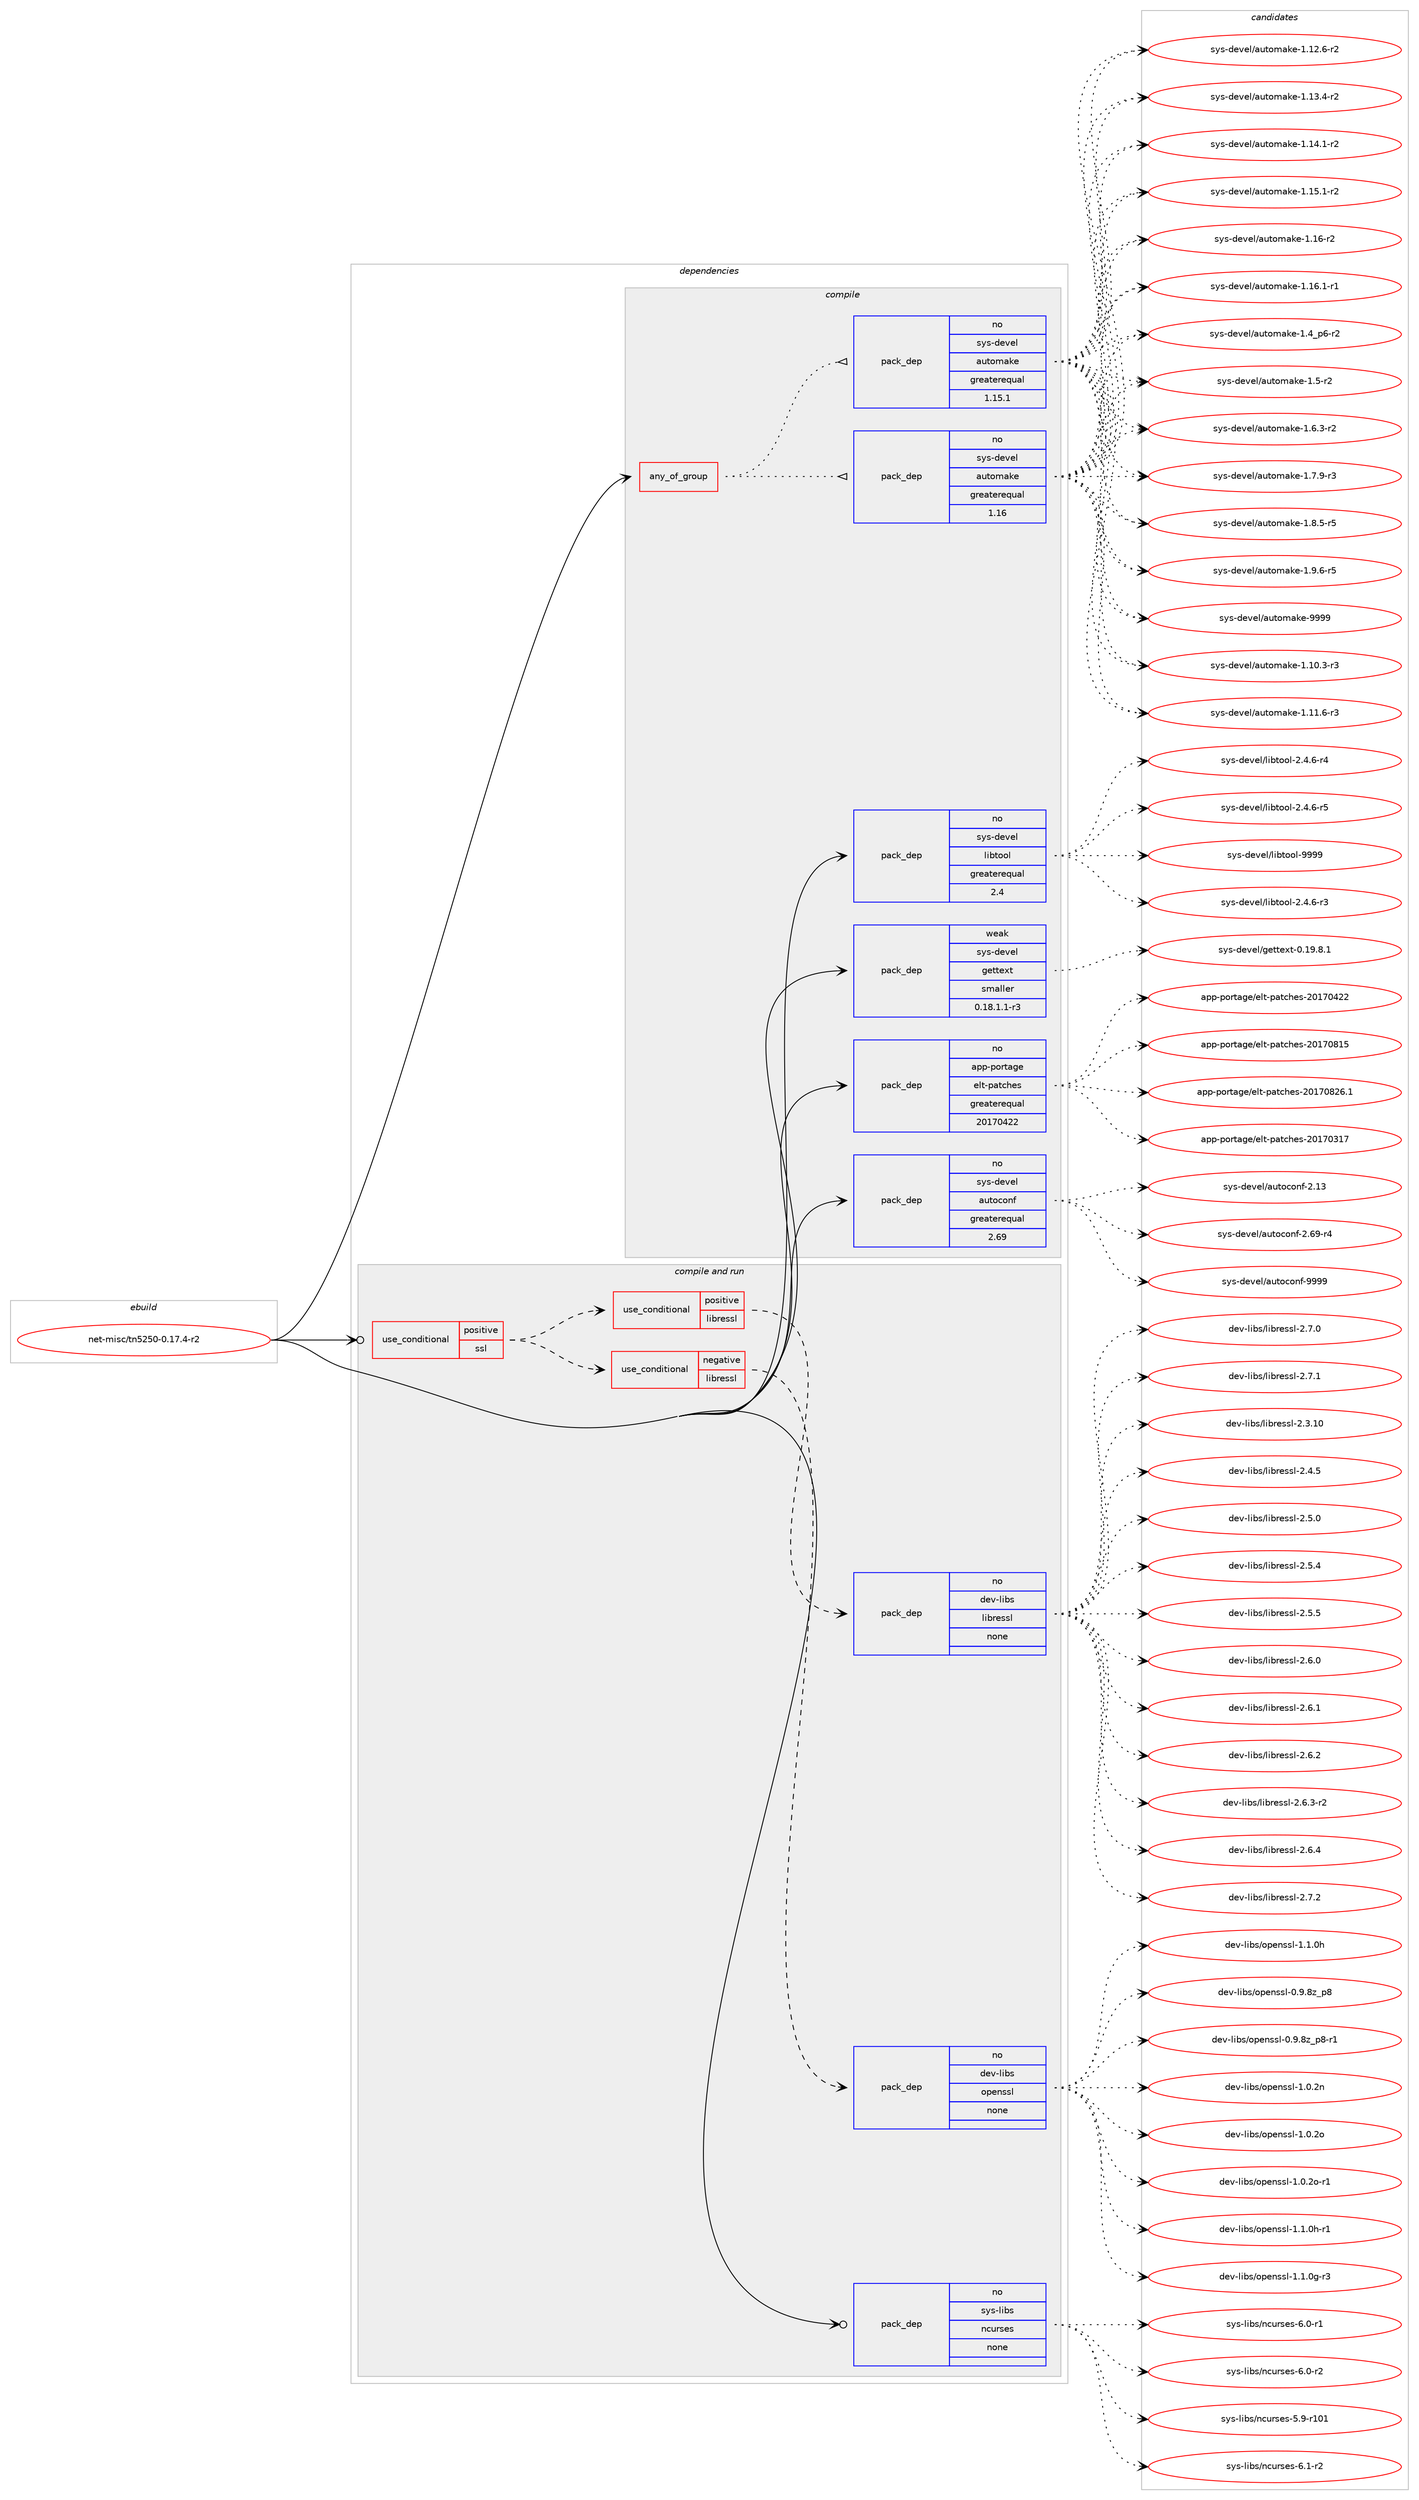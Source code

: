 digraph prolog {

# *************
# Graph options
# *************

newrank=true;
concentrate=true;
compound=true;
graph [rankdir=LR,fontname=Helvetica,fontsize=10,ranksep=1.5];#, ranksep=2.5, nodesep=0.2];
edge  [arrowhead=vee];
node  [fontname=Helvetica,fontsize=10];

# **********
# The ebuild
# **********

subgraph cluster_leftcol {
color=gray;
rank=same;
label=<<i>ebuild</i>>;
id [label="net-misc/tn5250-0.17.4-r2", color=red, width=4, href="../net-misc/tn5250-0.17.4-r2.svg"];
}

# ****************
# The dependencies
# ****************

subgraph cluster_midcol {
color=gray;
label=<<i>dependencies</i>>;
subgraph cluster_compile {
fillcolor="#eeeeee";
style=filled;
label=<<i>compile</i>>;
subgraph any29 {
dependency1182 [label=<<TABLE BORDER="0" CELLBORDER="1" CELLSPACING="0" CELLPADDING="4"><TR><TD CELLPADDING="10">any_of_group</TD></TR></TABLE>>, shape=none, color=red];subgraph pack840 {
dependency1183 [label=<<TABLE BORDER="0" CELLBORDER="1" CELLSPACING="0" CELLPADDING="4" WIDTH="220"><TR><TD ROWSPAN="6" CELLPADDING="30">pack_dep</TD></TR><TR><TD WIDTH="110">no</TD></TR><TR><TD>sys-devel</TD></TR><TR><TD>automake</TD></TR><TR><TD>greaterequal</TD></TR><TR><TD>1.16</TD></TR></TABLE>>, shape=none, color=blue];
}
dependency1182:e -> dependency1183:w [weight=20,style="dotted",arrowhead="oinv"];
subgraph pack841 {
dependency1184 [label=<<TABLE BORDER="0" CELLBORDER="1" CELLSPACING="0" CELLPADDING="4" WIDTH="220"><TR><TD ROWSPAN="6" CELLPADDING="30">pack_dep</TD></TR><TR><TD WIDTH="110">no</TD></TR><TR><TD>sys-devel</TD></TR><TR><TD>automake</TD></TR><TR><TD>greaterequal</TD></TR><TR><TD>1.15.1</TD></TR></TABLE>>, shape=none, color=blue];
}
dependency1182:e -> dependency1184:w [weight=20,style="dotted",arrowhead="oinv"];
}
id:e -> dependency1182:w [weight=20,style="solid",arrowhead="vee"];
subgraph pack842 {
dependency1185 [label=<<TABLE BORDER="0" CELLBORDER="1" CELLSPACING="0" CELLPADDING="4" WIDTH="220"><TR><TD ROWSPAN="6" CELLPADDING="30">pack_dep</TD></TR><TR><TD WIDTH="110">no</TD></TR><TR><TD>app-portage</TD></TR><TR><TD>elt-patches</TD></TR><TR><TD>greaterequal</TD></TR><TR><TD>20170422</TD></TR></TABLE>>, shape=none, color=blue];
}
id:e -> dependency1185:w [weight=20,style="solid",arrowhead="vee"];
subgraph pack843 {
dependency1186 [label=<<TABLE BORDER="0" CELLBORDER="1" CELLSPACING="0" CELLPADDING="4" WIDTH="220"><TR><TD ROWSPAN="6" CELLPADDING="30">pack_dep</TD></TR><TR><TD WIDTH="110">no</TD></TR><TR><TD>sys-devel</TD></TR><TR><TD>autoconf</TD></TR><TR><TD>greaterequal</TD></TR><TR><TD>2.69</TD></TR></TABLE>>, shape=none, color=blue];
}
id:e -> dependency1186:w [weight=20,style="solid",arrowhead="vee"];
subgraph pack844 {
dependency1187 [label=<<TABLE BORDER="0" CELLBORDER="1" CELLSPACING="0" CELLPADDING="4" WIDTH="220"><TR><TD ROWSPAN="6" CELLPADDING="30">pack_dep</TD></TR><TR><TD WIDTH="110">no</TD></TR><TR><TD>sys-devel</TD></TR><TR><TD>libtool</TD></TR><TR><TD>greaterequal</TD></TR><TR><TD>2.4</TD></TR></TABLE>>, shape=none, color=blue];
}
id:e -> dependency1187:w [weight=20,style="solid",arrowhead="vee"];
subgraph pack845 {
dependency1188 [label=<<TABLE BORDER="0" CELLBORDER="1" CELLSPACING="0" CELLPADDING="4" WIDTH="220"><TR><TD ROWSPAN="6" CELLPADDING="30">pack_dep</TD></TR><TR><TD WIDTH="110">weak</TD></TR><TR><TD>sys-devel</TD></TR><TR><TD>gettext</TD></TR><TR><TD>smaller</TD></TR><TR><TD>0.18.1.1-r3</TD></TR></TABLE>>, shape=none, color=blue];
}
id:e -> dependency1188:w [weight=20,style="solid",arrowhead="vee"];
}
subgraph cluster_compileandrun {
fillcolor="#eeeeee";
style=filled;
label=<<i>compile and run</i>>;
subgraph cond314 {
dependency1189 [label=<<TABLE BORDER="0" CELLBORDER="1" CELLSPACING="0" CELLPADDING="4"><TR><TD ROWSPAN="3" CELLPADDING="10">use_conditional</TD></TR><TR><TD>positive</TD></TR><TR><TD>ssl</TD></TR></TABLE>>, shape=none, color=red];
subgraph cond315 {
dependency1190 [label=<<TABLE BORDER="0" CELLBORDER="1" CELLSPACING="0" CELLPADDING="4"><TR><TD ROWSPAN="3" CELLPADDING="10">use_conditional</TD></TR><TR><TD>negative</TD></TR><TR><TD>libressl</TD></TR></TABLE>>, shape=none, color=red];
subgraph pack846 {
dependency1191 [label=<<TABLE BORDER="0" CELLBORDER="1" CELLSPACING="0" CELLPADDING="4" WIDTH="220"><TR><TD ROWSPAN="6" CELLPADDING="30">pack_dep</TD></TR><TR><TD WIDTH="110">no</TD></TR><TR><TD>dev-libs</TD></TR><TR><TD>openssl</TD></TR><TR><TD>none</TD></TR><TR><TD></TD></TR></TABLE>>, shape=none, color=blue];
}
dependency1190:e -> dependency1191:w [weight=20,style="dashed",arrowhead="vee"];
}
dependency1189:e -> dependency1190:w [weight=20,style="dashed",arrowhead="vee"];
subgraph cond316 {
dependency1192 [label=<<TABLE BORDER="0" CELLBORDER="1" CELLSPACING="0" CELLPADDING="4"><TR><TD ROWSPAN="3" CELLPADDING="10">use_conditional</TD></TR><TR><TD>positive</TD></TR><TR><TD>libressl</TD></TR></TABLE>>, shape=none, color=red];
subgraph pack847 {
dependency1193 [label=<<TABLE BORDER="0" CELLBORDER="1" CELLSPACING="0" CELLPADDING="4" WIDTH="220"><TR><TD ROWSPAN="6" CELLPADDING="30">pack_dep</TD></TR><TR><TD WIDTH="110">no</TD></TR><TR><TD>dev-libs</TD></TR><TR><TD>libressl</TD></TR><TR><TD>none</TD></TR><TR><TD></TD></TR></TABLE>>, shape=none, color=blue];
}
dependency1192:e -> dependency1193:w [weight=20,style="dashed",arrowhead="vee"];
}
dependency1189:e -> dependency1192:w [weight=20,style="dashed",arrowhead="vee"];
}
id:e -> dependency1189:w [weight=20,style="solid",arrowhead="odotvee"];
subgraph pack848 {
dependency1194 [label=<<TABLE BORDER="0" CELLBORDER="1" CELLSPACING="0" CELLPADDING="4" WIDTH="220"><TR><TD ROWSPAN="6" CELLPADDING="30">pack_dep</TD></TR><TR><TD WIDTH="110">no</TD></TR><TR><TD>sys-libs</TD></TR><TR><TD>ncurses</TD></TR><TR><TD>none</TD></TR><TR><TD></TD></TR></TABLE>>, shape=none, color=blue];
}
id:e -> dependency1194:w [weight=20,style="solid",arrowhead="odotvee"];
}
subgraph cluster_run {
fillcolor="#eeeeee";
style=filled;
label=<<i>run</i>>;
}
}

# **************
# The candidates
# **************

subgraph cluster_choices {
rank=same;
color=gray;
label=<<i>candidates</i>>;

subgraph choice840 {
color=black;
nodesep=1;
choice11512111545100101118101108479711711611110997107101454946494846514511451 [label="sys-devel/automake-1.10.3-r3", color=red, width=4,href="../sys-devel/automake-1.10.3-r3.svg"];
choice11512111545100101118101108479711711611110997107101454946494946544511451 [label="sys-devel/automake-1.11.6-r3", color=red, width=4,href="../sys-devel/automake-1.11.6-r3.svg"];
choice11512111545100101118101108479711711611110997107101454946495046544511450 [label="sys-devel/automake-1.12.6-r2", color=red, width=4,href="../sys-devel/automake-1.12.6-r2.svg"];
choice11512111545100101118101108479711711611110997107101454946495146524511450 [label="sys-devel/automake-1.13.4-r2", color=red, width=4,href="../sys-devel/automake-1.13.4-r2.svg"];
choice11512111545100101118101108479711711611110997107101454946495246494511450 [label="sys-devel/automake-1.14.1-r2", color=red, width=4,href="../sys-devel/automake-1.14.1-r2.svg"];
choice11512111545100101118101108479711711611110997107101454946495346494511450 [label="sys-devel/automake-1.15.1-r2", color=red, width=4,href="../sys-devel/automake-1.15.1-r2.svg"];
choice1151211154510010111810110847971171161111099710710145494649544511450 [label="sys-devel/automake-1.16-r2", color=red, width=4,href="../sys-devel/automake-1.16-r2.svg"];
choice11512111545100101118101108479711711611110997107101454946495446494511449 [label="sys-devel/automake-1.16.1-r1", color=red, width=4,href="../sys-devel/automake-1.16.1-r1.svg"];
choice115121115451001011181011084797117116111109971071014549465295112544511450 [label="sys-devel/automake-1.4_p6-r2", color=red, width=4,href="../sys-devel/automake-1.4_p6-r2.svg"];
choice11512111545100101118101108479711711611110997107101454946534511450 [label="sys-devel/automake-1.5-r2", color=red, width=4,href="../sys-devel/automake-1.5-r2.svg"];
choice115121115451001011181011084797117116111109971071014549465446514511450 [label="sys-devel/automake-1.6.3-r2", color=red, width=4,href="../sys-devel/automake-1.6.3-r2.svg"];
choice115121115451001011181011084797117116111109971071014549465546574511451 [label="sys-devel/automake-1.7.9-r3", color=red, width=4,href="../sys-devel/automake-1.7.9-r3.svg"];
choice115121115451001011181011084797117116111109971071014549465646534511453 [label="sys-devel/automake-1.8.5-r5", color=red, width=4,href="../sys-devel/automake-1.8.5-r5.svg"];
choice115121115451001011181011084797117116111109971071014549465746544511453 [label="sys-devel/automake-1.9.6-r5", color=red, width=4,href="../sys-devel/automake-1.9.6-r5.svg"];
choice115121115451001011181011084797117116111109971071014557575757 [label="sys-devel/automake-9999", color=red, width=4,href="../sys-devel/automake-9999.svg"];
dependency1183:e -> choice11512111545100101118101108479711711611110997107101454946494846514511451:w [style=dotted,weight="100"];
dependency1183:e -> choice11512111545100101118101108479711711611110997107101454946494946544511451:w [style=dotted,weight="100"];
dependency1183:e -> choice11512111545100101118101108479711711611110997107101454946495046544511450:w [style=dotted,weight="100"];
dependency1183:e -> choice11512111545100101118101108479711711611110997107101454946495146524511450:w [style=dotted,weight="100"];
dependency1183:e -> choice11512111545100101118101108479711711611110997107101454946495246494511450:w [style=dotted,weight="100"];
dependency1183:e -> choice11512111545100101118101108479711711611110997107101454946495346494511450:w [style=dotted,weight="100"];
dependency1183:e -> choice1151211154510010111810110847971171161111099710710145494649544511450:w [style=dotted,weight="100"];
dependency1183:e -> choice11512111545100101118101108479711711611110997107101454946495446494511449:w [style=dotted,weight="100"];
dependency1183:e -> choice115121115451001011181011084797117116111109971071014549465295112544511450:w [style=dotted,weight="100"];
dependency1183:e -> choice11512111545100101118101108479711711611110997107101454946534511450:w [style=dotted,weight="100"];
dependency1183:e -> choice115121115451001011181011084797117116111109971071014549465446514511450:w [style=dotted,weight="100"];
dependency1183:e -> choice115121115451001011181011084797117116111109971071014549465546574511451:w [style=dotted,weight="100"];
dependency1183:e -> choice115121115451001011181011084797117116111109971071014549465646534511453:w [style=dotted,weight="100"];
dependency1183:e -> choice115121115451001011181011084797117116111109971071014549465746544511453:w [style=dotted,weight="100"];
dependency1183:e -> choice115121115451001011181011084797117116111109971071014557575757:w [style=dotted,weight="100"];
}
subgraph choice841 {
color=black;
nodesep=1;
choice11512111545100101118101108479711711611110997107101454946494846514511451 [label="sys-devel/automake-1.10.3-r3", color=red, width=4,href="../sys-devel/automake-1.10.3-r3.svg"];
choice11512111545100101118101108479711711611110997107101454946494946544511451 [label="sys-devel/automake-1.11.6-r3", color=red, width=4,href="../sys-devel/automake-1.11.6-r3.svg"];
choice11512111545100101118101108479711711611110997107101454946495046544511450 [label="sys-devel/automake-1.12.6-r2", color=red, width=4,href="../sys-devel/automake-1.12.6-r2.svg"];
choice11512111545100101118101108479711711611110997107101454946495146524511450 [label="sys-devel/automake-1.13.4-r2", color=red, width=4,href="../sys-devel/automake-1.13.4-r2.svg"];
choice11512111545100101118101108479711711611110997107101454946495246494511450 [label="sys-devel/automake-1.14.1-r2", color=red, width=4,href="../sys-devel/automake-1.14.1-r2.svg"];
choice11512111545100101118101108479711711611110997107101454946495346494511450 [label="sys-devel/automake-1.15.1-r2", color=red, width=4,href="../sys-devel/automake-1.15.1-r2.svg"];
choice1151211154510010111810110847971171161111099710710145494649544511450 [label="sys-devel/automake-1.16-r2", color=red, width=4,href="../sys-devel/automake-1.16-r2.svg"];
choice11512111545100101118101108479711711611110997107101454946495446494511449 [label="sys-devel/automake-1.16.1-r1", color=red, width=4,href="../sys-devel/automake-1.16.1-r1.svg"];
choice115121115451001011181011084797117116111109971071014549465295112544511450 [label="sys-devel/automake-1.4_p6-r2", color=red, width=4,href="../sys-devel/automake-1.4_p6-r2.svg"];
choice11512111545100101118101108479711711611110997107101454946534511450 [label="sys-devel/automake-1.5-r2", color=red, width=4,href="../sys-devel/automake-1.5-r2.svg"];
choice115121115451001011181011084797117116111109971071014549465446514511450 [label="sys-devel/automake-1.6.3-r2", color=red, width=4,href="../sys-devel/automake-1.6.3-r2.svg"];
choice115121115451001011181011084797117116111109971071014549465546574511451 [label="sys-devel/automake-1.7.9-r3", color=red, width=4,href="../sys-devel/automake-1.7.9-r3.svg"];
choice115121115451001011181011084797117116111109971071014549465646534511453 [label="sys-devel/automake-1.8.5-r5", color=red, width=4,href="../sys-devel/automake-1.8.5-r5.svg"];
choice115121115451001011181011084797117116111109971071014549465746544511453 [label="sys-devel/automake-1.9.6-r5", color=red, width=4,href="../sys-devel/automake-1.9.6-r5.svg"];
choice115121115451001011181011084797117116111109971071014557575757 [label="sys-devel/automake-9999", color=red, width=4,href="../sys-devel/automake-9999.svg"];
dependency1184:e -> choice11512111545100101118101108479711711611110997107101454946494846514511451:w [style=dotted,weight="100"];
dependency1184:e -> choice11512111545100101118101108479711711611110997107101454946494946544511451:w [style=dotted,weight="100"];
dependency1184:e -> choice11512111545100101118101108479711711611110997107101454946495046544511450:w [style=dotted,weight="100"];
dependency1184:e -> choice11512111545100101118101108479711711611110997107101454946495146524511450:w [style=dotted,weight="100"];
dependency1184:e -> choice11512111545100101118101108479711711611110997107101454946495246494511450:w [style=dotted,weight="100"];
dependency1184:e -> choice11512111545100101118101108479711711611110997107101454946495346494511450:w [style=dotted,weight="100"];
dependency1184:e -> choice1151211154510010111810110847971171161111099710710145494649544511450:w [style=dotted,weight="100"];
dependency1184:e -> choice11512111545100101118101108479711711611110997107101454946495446494511449:w [style=dotted,weight="100"];
dependency1184:e -> choice115121115451001011181011084797117116111109971071014549465295112544511450:w [style=dotted,weight="100"];
dependency1184:e -> choice11512111545100101118101108479711711611110997107101454946534511450:w [style=dotted,weight="100"];
dependency1184:e -> choice115121115451001011181011084797117116111109971071014549465446514511450:w [style=dotted,weight="100"];
dependency1184:e -> choice115121115451001011181011084797117116111109971071014549465546574511451:w [style=dotted,weight="100"];
dependency1184:e -> choice115121115451001011181011084797117116111109971071014549465646534511453:w [style=dotted,weight="100"];
dependency1184:e -> choice115121115451001011181011084797117116111109971071014549465746544511453:w [style=dotted,weight="100"];
dependency1184:e -> choice115121115451001011181011084797117116111109971071014557575757:w [style=dotted,weight="100"];
}
subgraph choice842 {
color=black;
nodesep=1;
choice97112112451121111141169710310147101108116451129711699104101115455048495548514955 [label="app-portage/elt-patches-20170317", color=red, width=4,href="../app-portage/elt-patches-20170317.svg"];
choice97112112451121111141169710310147101108116451129711699104101115455048495548525050 [label="app-portage/elt-patches-20170422", color=red, width=4,href="../app-portage/elt-patches-20170422.svg"];
choice97112112451121111141169710310147101108116451129711699104101115455048495548564953 [label="app-portage/elt-patches-20170815", color=red, width=4,href="../app-portage/elt-patches-20170815.svg"];
choice971121124511211111411697103101471011081164511297116991041011154550484955485650544649 [label="app-portage/elt-patches-20170826.1", color=red, width=4,href="../app-portage/elt-patches-20170826.1.svg"];
dependency1185:e -> choice97112112451121111141169710310147101108116451129711699104101115455048495548514955:w [style=dotted,weight="100"];
dependency1185:e -> choice97112112451121111141169710310147101108116451129711699104101115455048495548525050:w [style=dotted,weight="100"];
dependency1185:e -> choice97112112451121111141169710310147101108116451129711699104101115455048495548564953:w [style=dotted,weight="100"];
dependency1185:e -> choice971121124511211111411697103101471011081164511297116991041011154550484955485650544649:w [style=dotted,weight="100"];
}
subgraph choice843 {
color=black;
nodesep=1;
choice115121115451001011181011084797117116111991111101024550464951 [label="sys-devel/autoconf-2.13", color=red, width=4,href="../sys-devel/autoconf-2.13.svg"];
choice1151211154510010111810110847971171161119911111010245504654574511452 [label="sys-devel/autoconf-2.69-r4", color=red, width=4,href="../sys-devel/autoconf-2.69-r4.svg"];
choice115121115451001011181011084797117116111991111101024557575757 [label="sys-devel/autoconf-9999", color=red, width=4,href="../sys-devel/autoconf-9999.svg"];
dependency1186:e -> choice115121115451001011181011084797117116111991111101024550464951:w [style=dotted,weight="100"];
dependency1186:e -> choice1151211154510010111810110847971171161119911111010245504654574511452:w [style=dotted,weight="100"];
dependency1186:e -> choice115121115451001011181011084797117116111991111101024557575757:w [style=dotted,weight="100"];
}
subgraph choice844 {
color=black;
nodesep=1;
choice1151211154510010111810110847108105981161111111084550465246544511451 [label="sys-devel/libtool-2.4.6-r3", color=red, width=4,href="../sys-devel/libtool-2.4.6-r3.svg"];
choice1151211154510010111810110847108105981161111111084550465246544511452 [label="sys-devel/libtool-2.4.6-r4", color=red, width=4,href="../sys-devel/libtool-2.4.6-r4.svg"];
choice1151211154510010111810110847108105981161111111084550465246544511453 [label="sys-devel/libtool-2.4.6-r5", color=red, width=4,href="../sys-devel/libtool-2.4.6-r5.svg"];
choice1151211154510010111810110847108105981161111111084557575757 [label="sys-devel/libtool-9999", color=red, width=4,href="../sys-devel/libtool-9999.svg"];
dependency1187:e -> choice1151211154510010111810110847108105981161111111084550465246544511451:w [style=dotted,weight="100"];
dependency1187:e -> choice1151211154510010111810110847108105981161111111084550465246544511452:w [style=dotted,weight="100"];
dependency1187:e -> choice1151211154510010111810110847108105981161111111084550465246544511453:w [style=dotted,weight="100"];
dependency1187:e -> choice1151211154510010111810110847108105981161111111084557575757:w [style=dotted,weight="100"];
}
subgraph choice845 {
color=black;
nodesep=1;
choice1151211154510010111810110847103101116116101120116454846495746564649 [label="sys-devel/gettext-0.19.8.1", color=red, width=4,href="../sys-devel/gettext-0.19.8.1.svg"];
dependency1188:e -> choice1151211154510010111810110847103101116116101120116454846495746564649:w [style=dotted,weight="100"];
}
subgraph choice846 {
color=black;
nodesep=1;
choice1001011184510810598115471111121011101151151084549464946481034511451 [label="dev-libs/openssl-1.1.0g-r3", color=red, width=4,href="../dev-libs/openssl-1.1.0g-r3.svg"];
choice100101118451081059811547111112101110115115108454946494648104 [label="dev-libs/openssl-1.1.0h", color=red, width=4,href="../dev-libs/openssl-1.1.0h.svg"];
choice1001011184510810598115471111121011101151151084548465746561229511256 [label="dev-libs/openssl-0.9.8z_p8", color=red, width=4,href="../dev-libs/openssl-0.9.8z_p8.svg"];
choice10010111845108105981154711111210111011511510845484657465612295112564511449 [label="dev-libs/openssl-0.9.8z_p8-r1", color=red, width=4,href="../dev-libs/openssl-0.9.8z_p8-r1.svg"];
choice100101118451081059811547111112101110115115108454946484650110 [label="dev-libs/openssl-1.0.2n", color=red, width=4,href="../dev-libs/openssl-1.0.2n.svg"];
choice100101118451081059811547111112101110115115108454946484650111 [label="dev-libs/openssl-1.0.2o", color=red, width=4,href="../dev-libs/openssl-1.0.2o.svg"];
choice1001011184510810598115471111121011101151151084549464846501114511449 [label="dev-libs/openssl-1.0.2o-r1", color=red, width=4,href="../dev-libs/openssl-1.0.2o-r1.svg"];
choice1001011184510810598115471111121011101151151084549464946481044511449 [label="dev-libs/openssl-1.1.0h-r1", color=red, width=4,href="../dev-libs/openssl-1.1.0h-r1.svg"];
dependency1191:e -> choice1001011184510810598115471111121011101151151084549464946481034511451:w [style=dotted,weight="100"];
dependency1191:e -> choice100101118451081059811547111112101110115115108454946494648104:w [style=dotted,weight="100"];
dependency1191:e -> choice1001011184510810598115471111121011101151151084548465746561229511256:w [style=dotted,weight="100"];
dependency1191:e -> choice10010111845108105981154711111210111011511510845484657465612295112564511449:w [style=dotted,weight="100"];
dependency1191:e -> choice100101118451081059811547111112101110115115108454946484650110:w [style=dotted,weight="100"];
dependency1191:e -> choice100101118451081059811547111112101110115115108454946484650111:w [style=dotted,weight="100"];
dependency1191:e -> choice1001011184510810598115471111121011101151151084549464846501114511449:w [style=dotted,weight="100"];
dependency1191:e -> choice1001011184510810598115471111121011101151151084549464946481044511449:w [style=dotted,weight="100"];
}
subgraph choice847 {
color=black;
nodesep=1;
choice10010111845108105981154710810598114101115115108455046554648 [label="dev-libs/libressl-2.7.0", color=red, width=4,href="../dev-libs/libressl-2.7.0.svg"];
choice10010111845108105981154710810598114101115115108455046554649 [label="dev-libs/libressl-2.7.1", color=red, width=4,href="../dev-libs/libressl-2.7.1.svg"];
choice1001011184510810598115471081059811410111511510845504651464948 [label="dev-libs/libressl-2.3.10", color=red, width=4,href="../dev-libs/libressl-2.3.10.svg"];
choice10010111845108105981154710810598114101115115108455046524653 [label="dev-libs/libressl-2.4.5", color=red, width=4,href="../dev-libs/libressl-2.4.5.svg"];
choice10010111845108105981154710810598114101115115108455046534648 [label="dev-libs/libressl-2.5.0", color=red, width=4,href="../dev-libs/libressl-2.5.0.svg"];
choice10010111845108105981154710810598114101115115108455046534652 [label="dev-libs/libressl-2.5.4", color=red, width=4,href="../dev-libs/libressl-2.5.4.svg"];
choice10010111845108105981154710810598114101115115108455046534653 [label="dev-libs/libressl-2.5.5", color=red, width=4,href="../dev-libs/libressl-2.5.5.svg"];
choice10010111845108105981154710810598114101115115108455046544648 [label="dev-libs/libressl-2.6.0", color=red, width=4,href="../dev-libs/libressl-2.6.0.svg"];
choice10010111845108105981154710810598114101115115108455046544649 [label="dev-libs/libressl-2.6.1", color=red, width=4,href="../dev-libs/libressl-2.6.1.svg"];
choice10010111845108105981154710810598114101115115108455046544650 [label="dev-libs/libressl-2.6.2", color=red, width=4,href="../dev-libs/libressl-2.6.2.svg"];
choice100101118451081059811547108105981141011151151084550465446514511450 [label="dev-libs/libressl-2.6.3-r2", color=red, width=4,href="../dev-libs/libressl-2.6.3-r2.svg"];
choice10010111845108105981154710810598114101115115108455046544652 [label="dev-libs/libressl-2.6.4", color=red, width=4,href="../dev-libs/libressl-2.6.4.svg"];
choice10010111845108105981154710810598114101115115108455046554650 [label="dev-libs/libressl-2.7.2", color=red, width=4,href="../dev-libs/libressl-2.7.2.svg"];
dependency1193:e -> choice10010111845108105981154710810598114101115115108455046554648:w [style=dotted,weight="100"];
dependency1193:e -> choice10010111845108105981154710810598114101115115108455046554649:w [style=dotted,weight="100"];
dependency1193:e -> choice1001011184510810598115471081059811410111511510845504651464948:w [style=dotted,weight="100"];
dependency1193:e -> choice10010111845108105981154710810598114101115115108455046524653:w [style=dotted,weight="100"];
dependency1193:e -> choice10010111845108105981154710810598114101115115108455046534648:w [style=dotted,weight="100"];
dependency1193:e -> choice10010111845108105981154710810598114101115115108455046534652:w [style=dotted,weight="100"];
dependency1193:e -> choice10010111845108105981154710810598114101115115108455046534653:w [style=dotted,weight="100"];
dependency1193:e -> choice10010111845108105981154710810598114101115115108455046544648:w [style=dotted,weight="100"];
dependency1193:e -> choice10010111845108105981154710810598114101115115108455046544649:w [style=dotted,weight="100"];
dependency1193:e -> choice10010111845108105981154710810598114101115115108455046544650:w [style=dotted,weight="100"];
dependency1193:e -> choice100101118451081059811547108105981141011151151084550465446514511450:w [style=dotted,weight="100"];
dependency1193:e -> choice10010111845108105981154710810598114101115115108455046544652:w [style=dotted,weight="100"];
dependency1193:e -> choice10010111845108105981154710810598114101115115108455046554650:w [style=dotted,weight="100"];
}
subgraph choice848 {
color=black;
nodesep=1;
choice11512111545108105981154711099117114115101115455446484511449 [label="sys-libs/ncurses-6.0-r1", color=red, width=4,href="../sys-libs/ncurses-6.0-r1.svg"];
choice11512111545108105981154711099117114115101115455446484511450 [label="sys-libs/ncurses-6.0-r2", color=red, width=4,href="../sys-libs/ncurses-6.0-r2.svg"];
choice115121115451081059811547110991171141151011154553465745114494849 [label="sys-libs/ncurses-5.9-r101", color=red, width=4,href="../sys-libs/ncurses-5.9-r101.svg"];
choice11512111545108105981154711099117114115101115455446494511450 [label="sys-libs/ncurses-6.1-r2", color=red, width=4,href="../sys-libs/ncurses-6.1-r2.svg"];
dependency1194:e -> choice11512111545108105981154711099117114115101115455446484511449:w [style=dotted,weight="100"];
dependency1194:e -> choice11512111545108105981154711099117114115101115455446484511450:w [style=dotted,weight="100"];
dependency1194:e -> choice115121115451081059811547110991171141151011154553465745114494849:w [style=dotted,weight="100"];
dependency1194:e -> choice11512111545108105981154711099117114115101115455446494511450:w [style=dotted,weight="100"];
}
}

}
